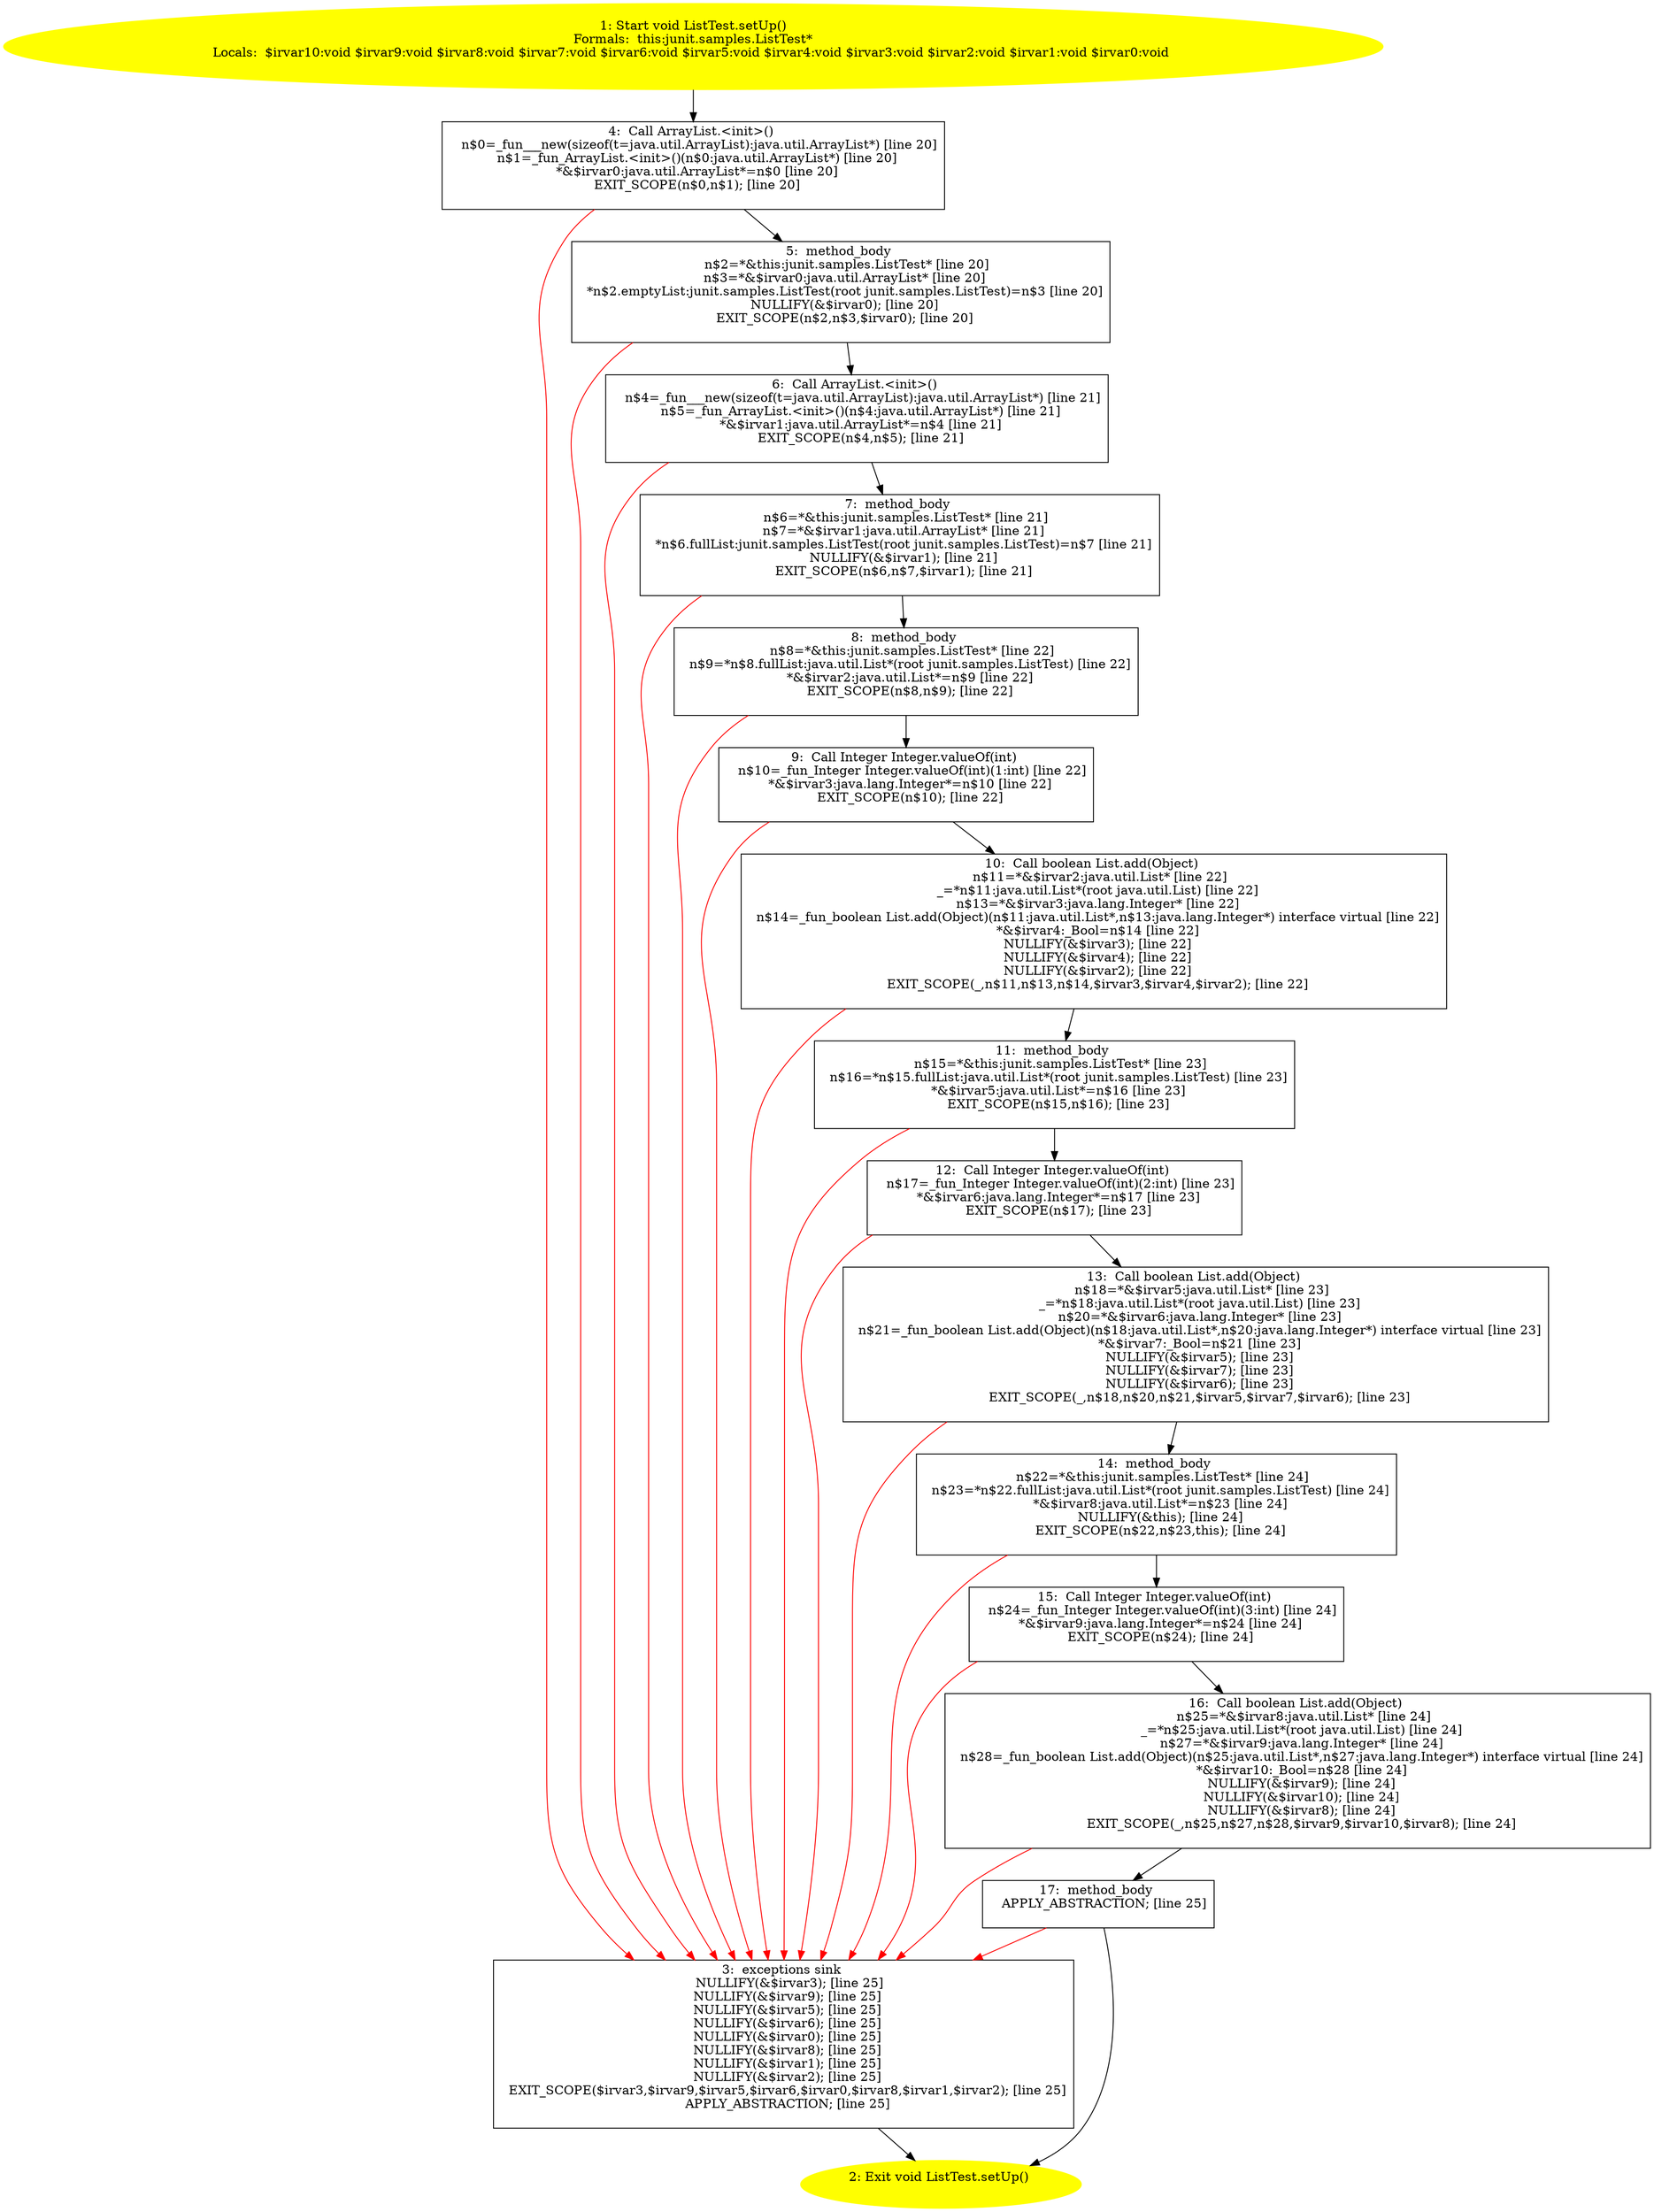 /* @generated */
digraph cfg {
"junit.samples.ListTest.setUp():void.d29f4107723cffa2f074687d447b94c6_1" [label="1: Start void ListTest.setUp()\nFormals:  this:junit.samples.ListTest*\nLocals:  $irvar10:void $irvar9:void $irvar8:void $irvar7:void $irvar6:void $irvar5:void $irvar4:void $irvar3:void $irvar2:void $irvar1:void $irvar0:void \n  " color=yellow style=filled]
	

	 "junit.samples.ListTest.setUp():void.d29f4107723cffa2f074687d447b94c6_1" -> "junit.samples.ListTest.setUp():void.d29f4107723cffa2f074687d447b94c6_4" ;
"junit.samples.ListTest.setUp():void.d29f4107723cffa2f074687d447b94c6_2" [label="2: Exit void ListTest.setUp() \n  " color=yellow style=filled]
	

"junit.samples.ListTest.setUp():void.d29f4107723cffa2f074687d447b94c6_3" [label="3:  exceptions sink \n   NULLIFY(&$irvar3); [line 25]\n  NULLIFY(&$irvar9); [line 25]\n  NULLIFY(&$irvar5); [line 25]\n  NULLIFY(&$irvar6); [line 25]\n  NULLIFY(&$irvar0); [line 25]\n  NULLIFY(&$irvar8); [line 25]\n  NULLIFY(&$irvar1); [line 25]\n  NULLIFY(&$irvar2); [line 25]\n  EXIT_SCOPE($irvar3,$irvar9,$irvar5,$irvar6,$irvar0,$irvar8,$irvar1,$irvar2); [line 25]\n  APPLY_ABSTRACTION; [line 25]\n " shape="box"]
	

	 "junit.samples.ListTest.setUp():void.d29f4107723cffa2f074687d447b94c6_3" -> "junit.samples.ListTest.setUp():void.d29f4107723cffa2f074687d447b94c6_2" ;
"junit.samples.ListTest.setUp():void.d29f4107723cffa2f074687d447b94c6_4" [label="4:  Call ArrayList.<init>() \n   n$0=_fun___new(sizeof(t=java.util.ArrayList):java.util.ArrayList*) [line 20]\n  n$1=_fun_ArrayList.<init>()(n$0:java.util.ArrayList*) [line 20]\n  *&$irvar0:java.util.ArrayList*=n$0 [line 20]\n  EXIT_SCOPE(n$0,n$1); [line 20]\n " shape="box"]
	

	 "junit.samples.ListTest.setUp():void.d29f4107723cffa2f074687d447b94c6_4" -> "junit.samples.ListTest.setUp():void.d29f4107723cffa2f074687d447b94c6_5" ;
	 "junit.samples.ListTest.setUp():void.d29f4107723cffa2f074687d447b94c6_4" -> "junit.samples.ListTest.setUp():void.d29f4107723cffa2f074687d447b94c6_3" [color="red" ];
"junit.samples.ListTest.setUp():void.d29f4107723cffa2f074687d447b94c6_5" [label="5:  method_body \n   n$2=*&this:junit.samples.ListTest* [line 20]\n  n$3=*&$irvar0:java.util.ArrayList* [line 20]\n  *n$2.emptyList:junit.samples.ListTest(root junit.samples.ListTest)=n$3 [line 20]\n  NULLIFY(&$irvar0); [line 20]\n  EXIT_SCOPE(n$2,n$3,$irvar0); [line 20]\n " shape="box"]
	

	 "junit.samples.ListTest.setUp():void.d29f4107723cffa2f074687d447b94c6_5" -> "junit.samples.ListTest.setUp():void.d29f4107723cffa2f074687d447b94c6_6" ;
	 "junit.samples.ListTest.setUp():void.d29f4107723cffa2f074687d447b94c6_5" -> "junit.samples.ListTest.setUp():void.d29f4107723cffa2f074687d447b94c6_3" [color="red" ];
"junit.samples.ListTest.setUp():void.d29f4107723cffa2f074687d447b94c6_6" [label="6:  Call ArrayList.<init>() \n   n$4=_fun___new(sizeof(t=java.util.ArrayList):java.util.ArrayList*) [line 21]\n  n$5=_fun_ArrayList.<init>()(n$4:java.util.ArrayList*) [line 21]\n  *&$irvar1:java.util.ArrayList*=n$4 [line 21]\n  EXIT_SCOPE(n$4,n$5); [line 21]\n " shape="box"]
	

	 "junit.samples.ListTest.setUp():void.d29f4107723cffa2f074687d447b94c6_6" -> "junit.samples.ListTest.setUp():void.d29f4107723cffa2f074687d447b94c6_7" ;
	 "junit.samples.ListTest.setUp():void.d29f4107723cffa2f074687d447b94c6_6" -> "junit.samples.ListTest.setUp():void.d29f4107723cffa2f074687d447b94c6_3" [color="red" ];
"junit.samples.ListTest.setUp():void.d29f4107723cffa2f074687d447b94c6_7" [label="7:  method_body \n   n$6=*&this:junit.samples.ListTest* [line 21]\n  n$7=*&$irvar1:java.util.ArrayList* [line 21]\n  *n$6.fullList:junit.samples.ListTest(root junit.samples.ListTest)=n$7 [line 21]\n  NULLIFY(&$irvar1); [line 21]\n  EXIT_SCOPE(n$6,n$7,$irvar1); [line 21]\n " shape="box"]
	

	 "junit.samples.ListTest.setUp():void.d29f4107723cffa2f074687d447b94c6_7" -> "junit.samples.ListTest.setUp():void.d29f4107723cffa2f074687d447b94c6_8" ;
	 "junit.samples.ListTest.setUp():void.d29f4107723cffa2f074687d447b94c6_7" -> "junit.samples.ListTest.setUp():void.d29f4107723cffa2f074687d447b94c6_3" [color="red" ];
"junit.samples.ListTest.setUp():void.d29f4107723cffa2f074687d447b94c6_8" [label="8:  method_body \n   n$8=*&this:junit.samples.ListTest* [line 22]\n  n$9=*n$8.fullList:java.util.List*(root junit.samples.ListTest) [line 22]\n  *&$irvar2:java.util.List*=n$9 [line 22]\n  EXIT_SCOPE(n$8,n$9); [line 22]\n " shape="box"]
	

	 "junit.samples.ListTest.setUp():void.d29f4107723cffa2f074687d447b94c6_8" -> "junit.samples.ListTest.setUp():void.d29f4107723cffa2f074687d447b94c6_9" ;
	 "junit.samples.ListTest.setUp():void.d29f4107723cffa2f074687d447b94c6_8" -> "junit.samples.ListTest.setUp():void.d29f4107723cffa2f074687d447b94c6_3" [color="red" ];
"junit.samples.ListTest.setUp():void.d29f4107723cffa2f074687d447b94c6_9" [label="9:  Call Integer Integer.valueOf(int) \n   n$10=_fun_Integer Integer.valueOf(int)(1:int) [line 22]\n  *&$irvar3:java.lang.Integer*=n$10 [line 22]\n  EXIT_SCOPE(n$10); [line 22]\n " shape="box"]
	

	 "junit.samples.ListTest.setUp():void.d29f4107723cffa2f074687d447b94c6_9" -> "junit.samples.ListTest.setUp():void.d29f4107723cffa2f074687d447b94c6_10" ;
	 "junit.samples.ListTest.setUp():void.d29f4107723cffa2f074687d447b94c6_9" -> "junit.samples.ListTest.setUp():void.d29f4107723cffa2f074687d447b94c6_3" [color="red" ];
"junit.samples.ListTest.setUp():void.d29f4107723cffa2f074687d447b94c6_10" [label="10:  Call boolean List.add(Object) \n   n$11=*&$irvar2:java.util.List* [line 22]\n  _=*n$11:java.util.List*(root java.util.List) [line 22]\n  n$13=*&$irvar3:java.lang.Integer* [line 22]\n  n$14=_fun_boolean List.add(Object)(n$11:java.util.List*,n$13:java.lang.Integer*) interface virtual [line 22]\n  *&$irvar4:_Bool=n$14 [line 22]\n  NULLIFY(&$irvar3); [line 22]\n  NULLIFY(&$irvar4); [line 22]\n  NULLIFY(&$irvar2); [line 22]\n  EXIT_SCOPE(_,n$11,n$13,n$14,$irvar3,$irvar4,$irvar2); [line 22]\n " shape="box"]
	

	 "junit.samples.ListTest.setUp():void.d29f4107723cffa2f074687d447b94c6_10" -> "junit.samples.ListTest.setUp():void.d29f4107723cffa2f074687d447b94c6_11" ;
	 "junit.samples.ListTest.setUp():void.d29f4107723cffa2f074687d447b94c6_10" -> "junit.samples.ListTest.setUp():void.d29f4107723cffa2f074687d447b94c6_3" [color="red" ];
"junit.samples.ListTest.setUp():void.d29f4107723cffa2f074687d447b94c6_11" [label="11:  method_body \n   n$15=*&this:junit.samples.ListTest* [line 23]\n  n$16=*n$15.fullList:java.util.List*(root junit.samples.ListTest) [line 23]\n  *&$irvar5:java.util.List*=n$16 [line 23]\n  EXIT_SCOPE(n$15,n$16); [line 23]\n " shape="box"]
	

	 "junit.samples.ListTest.setUp():void.d29f4107723cffa2f074687d447b94c6_11" -> "junit.samples.ListTest.setUp():void.d29f4107723cffa2f074687d447b94c6_12" ;
	 "junit.samples.ListTest.setUp():void.d29f4107723cffa2f074687d447b94c6_11" -> "junit.samples.ListTest.setUp():void.d29f4107723cffa2f074687d447b94c6_3" [color="red" ];
"junit.samples.ListTest.setUp():void.d29f4107723cffa2f074687d447b94c6_12" [label="12:  Call Integer Integer.valueOf(int) \n   n$17=_fun_Integer Integer.valueOf(int)(2:int) [line 23]\n  *&$irvar6:java.lang.Integer*=n$17 [line 23]\n  EXIT_SCOPE(n$17); [line 23]\n " shape="box"]
	

	 "junit.samples.ListTest.setUp():void.d29f4107723cffa2f074687d447b94c6_12" -> "junit.samples.ListTest.setUp():void.d29f4107723cffa2f074687d447b94c6_13" ;
	 "junit.samples.ListTest.setUp():void.d29f4107723cffa2f074687d447b94c6_12" -> "junit.samples.ListTest.setUp():void.d29f4107723cffa2f074687d447b94c6_3" [color="red" ];
"junit.samples.ListTest.setUp():void.d29f4107723cffa2f074687d447b94c6_13" [label="13:  Call boolean List.add(Object) \n   n$18=*&$irvar5:java.util.List* [line 23]\n  _=*n$18:java.util.List*(root java.util.List) [line 23]\n  n$20=*&$irvar6:java.lang.Integer* [line 23]\n  n$21=_fun_boolean List.add(Object)(n$18:java.util.List*,n$20:java.lang.Integer*) interface virtual [line 23]\n  *&$irvar7:_Bool=n$21 [line 23]\n  NULLIFY(&$irvar5); [line 23]\n  NULLIFY(&$irvar7); [line 23]\n  NULLIFY(&$irvar6); [line 23]\n  EXIT_SCOPE(_,n$18,n$20,n$21,$irvar5,$irvar7,$irvar6); [line 23]\n " shape="box"]
	

	 "junit.samples.ListTest.setUp():void.d29f4107723cffa2f074687d447b94c6_13" -> "junit.samples.ListTest.setUp():void.d29f4107723cffa2f074687d447b94c6_14" ;
	 "junit.samples.ListTest.setUp():void.d29f4107723cffa2f074687d447b94c6_13" -> "junit.samples.ListTest.setUp():void.d29f4107723cffa2f074687d447b94c6_3" [color="red" ];
"junit.samples.ListTest.setUp():void.d29f4107723cffa2f074687d447b94c6_14" [label="14:  method_body \n   n$22=*&this:junit.samples.ListTest* [line 24]\n  n$23=*n$22.fullList:java.util.List*(root junit.samples.ListTest) [line 24]\n  *&$irvar8:java.util.List*=n$23 [line 24]\n  NULLIFY(&this); [line 24]\n  EXIT_SCOPE(n$22,n$23,this); [line 24]\n " shape="box"]
	

	 "junit.samples.ListTest.setUp():void.d29f4107723cffa2f074687d447b94c6_14" -> "junit.samples.ListTest.setUp():void.d29f4107723cffa2f074687d447b94c6_15" ;
	 "junit.samples.ListTest.setUp():void.d29f4107723cffa2f074687d447b94c6_14" -> "junit.samples.ListTest.setUp():void.d29f4107723cffa2f074687d447b94c6_3" [color="red" ];
"junit.samples.ListTest.setUp():void.d29f4107723cffa2f074687d447b94c6_15" [label="15:  Call Integer Integer.valueOf(int) \n   n$24=_fun_Integer Integer.valueOf(int)(3:int) [line 24]\n  *&$irvar9:java.lang.Integer*=n$24 [line 24]\n  EXIT_SCOPE(n$24); [line 24]\n " shape="box"]
	

	 "junit.samples.ListTest.setUp():void.d29f4107723cffa2f074687d447b94c6_15" -> "junit.samples.ListTest.setUp():void.d29f4107723cffa2f074687d447b94c6_16" ;
	 "junit.samples.ListTest.setUp():void.d29f4107723cffa2f074687d447b94c6_15" -> "junit.samples.ListTest.setUp():void.d29f4107723cffa2f074687d447b94c6_3" [color="red" ];
"junit.samples.ListTest.setUp():void.d29f4107723cffa2f074687d447b94c6_16" [label="16:  Call boolean List.add(Object) \n   n$25=*&$irvar8:java.util.List* [line 24]\n  _=*n$25:java.util.List*(root java.util.List) [line 24]\n  n$27=*&$irvar9:java.lang.Integer* [line 24]\n  n$28=_fun_boolean List.add(Object)(n$25:java.util.List*,n$27:java.lang.Integer*) interface virtual [line 24]\n  *&$irvar10:_Bool=n$28 [line 24]\n  NULLIFY(&$irvar9); [line 24]\n  NULLIFY(&$irvar10); [line 24]\n  NULLIFY(&$irvar8); [line 24]\n  EXIT_SCOPE(_,n$25,n$27,n$28,$irvar9,$irvar10,$irvar8); [line 24]\n " shape="box"]
	

	 "junit.samples.ListTest.setUp():void.d29f4107723cffa2f074687d447b94c6_16" -> "junit.samples.ListTest.setUp():void.d29f4107723cffa2f074687d447b94c6_17" ;
	 "junit.samples.ListTest.setUp():void.d29f4107723cffa2f074687d447b94c6_16" -> "junit.samples.ListTest.setUp():void.d29f4107723cffa2f074687d447b94c6_3" [color="red" ];
"junit.samples.ListTest.setUp():void.d29f4107723cffa2f074687d447b94c6_17" [label="17:  method_body \n   APPLY_ABSTRACTION; [line 25]\n " shape="box"]
	

	 "junit.samples.ListTest.setUp():void.d29f4107723cffa2f074687d447b94c6_17" -> "junit.samples.ListTest.setUp():void.d29f4107723cffa2f074687d447b94c6_2" ;
	 "junit.samples.ListTest.setUp():void.d29f4107723cffa2f074687d447b94c6_17" -> "junit.samples.ListTest.setUp():void.d29f4107723cffa2f074687d447b94c6_3" [color="red" ];
}
